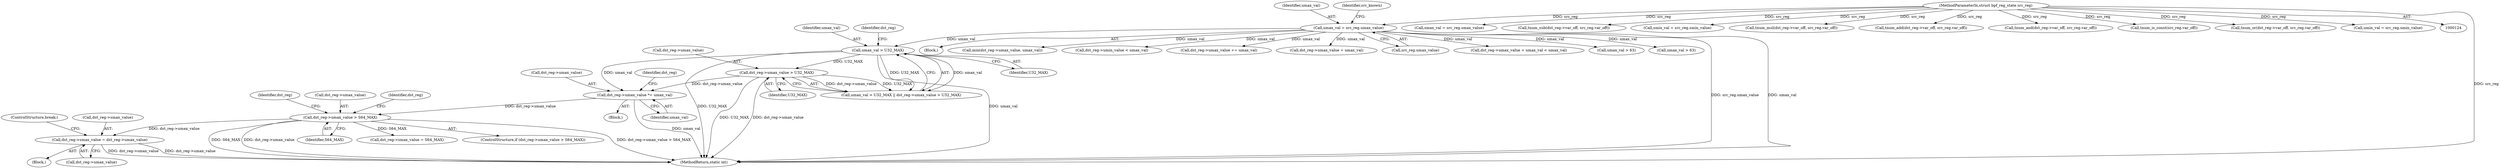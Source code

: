 digraph "0_linux_4374f256ce8182019353c0c639bb8d0695b4c941@pointer" {
"1000440" [label="(Call,dst_reg->smax_value = dst_reg->umax_value)"];
"1000415" [label="(Call,dst_reg->umax_value > S64_MAX)"];
"1000409" [label="(Call,dst_reg->umax_value *= umax_val)"];
"1000390" [label="(Call,umax_val > U32_MAX)"];
"1000176" [label="(Call,umax_val = src_reg.umax_value)"];
"1000128" [label="(MethodParameterIn,struct bpf_reg_state src_reg)"];
"1000393" [label="(Call,dst_reg->umax_value > U32_MAX)"];
"1000423" [label="(Identifier,dst_reg)"];
"1000166" [label="(Call,smax_val = src_reg.smax_value)"];
"1000129" [label="(Block,)"];
"1000128" [label="(MethodParameterIn,struct bpf_reg_state src_reg)"];
"1000492" [label="(Call,min(dst_reg->umax_value, umax_val))"];
"1000352" [label="(Call,tnum_sub(dst_reg->var_off, src_reg.var_off))"];
"1000397" [label="(Identifier,U32_MAX)"];
"1000393" [label="(Call,dst_reg->umax_value > U32_MAX)"];
"1000392" [label="(Identifier,U32_MAX)"];
"1000161" [label="(Call,smin_val = src_reg.smin_value)"];
"1000413" [label="(Identifier,umax_val)"];
"1000320" [label="(Call,dst_reg->umin_value < umax_val)"];
"1000365" [label="(Call,tnum_mul(dst_reg->var_off, src_reg.var_off))"];
"1000415" [label="(Call,dst_reg->umax_value > S64_MAX)"];
"1000176" [label="(Call,umax_val = src_reg.umax_value)"];
"1000177" [label="(Identifier,umax_val)"];
"1000416" [label="(Call,dst_reg->umax_value)"];
"1000395" [label="(Identifier,dst_reg)"];
"1000266" [label="(Call,dst_reg->umax_value += umax_val)"];
"1000394" [label="(Call,dst_reg->umax_value)"];
"1000447" [label="(ControlStructure,break;)"];
"1000435" [label="(Identifier,dst_reg)"];
"1000444" [label="(Call,dst_reg->umax_value)"];
"1000275" [label="(Call,tnum_add(dst_reg->var_off, src_reg.var_off))"];
"1000242" [label="(Call,dst_reg->umax_value + umax_val)"];
"1000472" [label="(Call,tnum_and(dst_reg->var_off, src_reg.var_off))"];
"1000391" [label="(Identifier,umax_val)"];
"1000440" [label="(Call,dst_reg->smax_value = dst_reg->umax_value)"];
"1000390" [label="(Call,umax_val > U32_MAX)"];
"1000417" [label="(Identifier,dst_reg)"];
"1000419" [label="(Identifier,S64_MAX)"];
"1000410" [label="(Call,dst_reg->umax_value)"];
"1000426" [label="(Call,dst_reg->smax_value = S64_MAX)"];
"1000389" [label="(Call,umax_val > U32_MAX || dst_reg->umax_value > U32_MAX)"];
"1000432" [label="(Block,)"];
"1000178" [label="(Call,src_reg.umax_value)"];
"1000195" [label="(Block,)"];
"1000769" [label="(MethodReturn,static int)"];
"1000182" [label="(Identifier,src_known)"];
"1000241" [label="(Call,dst_reg->umax_value + umax_val < umax_val)"];
"1000183" [label="(Call,tnum_is_const(src_reg.var_off))"];
"1000414" [label="(ControlStructure,if (dst_reg->umax_value > S64_MAX))"];
"1000409" [label="(Call,dst_reg->umax_value *= umax_val)"];
"1000561" [label="(Call,tnum_or(dst_reg->var_off, src_reg.var_off))"];
"1000171" [label="(Call,umin_val = src_reg.umin_value)"];
"1000441" [label="(Call,dst_reg->smax_value)"];
"1000702" [label="(Call,umax_val > 63)"];
"1000634" [label="(Call,umax_val > 63)"];
"1000440" -> "1000432"  [label="AST: "];
"1000440" -> "1000444"  [label="CFG: "];
"1000441" -> "1000440"  [label="AST: "];
"1000444" -> "1000440"  [label="AST: "];
"1000447" -> "1000440"  [label="CFG: "];
"1000440" -> "1000769"  [label="DDG: dst_reg->smax_value"];
"1000440" -> "1000769"  [label="DDG: dst_reg->umax_value"];
"1000415" -> "1000440"  [label="DDG: dst_reg->umax_value"];
"1000415" -> "1000414"  [label="AST: "];
"1000415" -> "1000419"  [label="CFG: "];
"1000416" -> "1000415"  [label="AST: "];
"1000419" -> "1000415"  [label="AST: "];
"1000423" -> "1000415"  [label="CFG: "];
"1000435" -> "1000415"  [label="CFG: "];
"1000415" -> "1000769"  [label="DDG: dst_reg->umax_value"];
"1000415" -> "1000769"  [label="DDG: dst_reg->umax_value > S64_MAX"];
"1000415" -> "1000769"  [label="DDG: S64_MAX"];
"1000409" -> "1000415"  [label="DDG: dst_reg->umax_value"];
"1000415" -> "1000426"  [label="DDG: S64_MAX"];
"1000409" -> "1000195"  [label="AST: "];
"1000409" -> "1000413"  [label="CFG: "];
"1000410" -> "1000409"  [label="AST: "];
"1000413" -> "1000409"  [label="AST: "];
"1000417" -> "1000409"  [label="CFG: "];
"1000409" -> "1000769"  [label="DDG: umax_val"];
"1000390" -> "1000409"  [label="DDG: umax_val"];
"1000393" -> "1000409"  [label="DDG: dst_reg->umax_value"];
"1000390" -> "1000389"  [label="AST: "];
"1000390" -> "1000392"  [label="CFG: "];
"1000391" -> "1000390"  [label="AST: "];
"1000392" -> "1000390"  [label="AST: "];
"1000395" -> "1000390"  [label="CFG: "];
"1000389" -> "1000390"  [label="CFG: "];
"1000390" -> "1000769"  [label="DDG: U32_MAX"];
"1000390" -> "1000769"  [label="DDG: umax_val"];
"1000390" -> "1000389"  [label="DDG: umax_val"];
"1000390" -> "1000389"  [label="DDG: U32_MAX"];
"1000176" -> "1000390"  [label="DDG: umax_val"];
"1000390" -> "1000393"  [label="DDG: U32_MAX"];
"1000176" -> "1000129"  [label="AST: "];
"1000176" -> "1000178"  [label="CFG: "];
"1000177" -> "1000176"  [label="AST: "];
"1000178" -> "1000176"  [label="AST: "];
"1000182" -> "1000176"  [label="CFG: "];
"1000176" -> "1000769"  [label="DDG: src_reg.umax_value"];
"1000176" -> "1000769"  [label="DDG: umax_val"];
"1000128" -> "1000176"  [label="DDG: src_reg"];
"1000176" -> "1000241"  [label="DDG: umax_val"];
"1000176" -> "1000242"  [label="DDG: umax_val"];
"1000176" -> "1000266"  [label="DDG: umax_val"];
"1000176" -> "1000320"  [label="DDG: umax_val"];
"1000176" -> "1000492"  [label="DDG: umax_val"];
"1000176" -> "1000634"  [label="DDG: umax_val"];
"1000176" -> "1000702"  [label="DDG: umax_val"];
"1000128" -> "1000124"  [label="AST: "];
"1000128" -> "1000769"  [label="DDG: src_reg"];
"1000128" -> "1000161"  [label="DDG: src_reg"];
"1000128" -> "1000166"  [label="DDG: src_reg"];
"1000128" -> "1000171"  [label="DDG: src_reg"];
"1000128" -> "1000183"  [label="DDG: src_reg"];
"1000128" -> "1000275"  [label="DDG: src_reg"];
"1000128" -> "1000352"  [label="DDG: src_reg"];
"1000128" -> "1000365"  [label="DDG: src_reg"];
"1000128" -> "1000472"  [label="DDG: src_reg"];
"1000128" -> "1000561"  [label="DDG: src_reg"];
"1000393" -> "1000389"  [label="AST: "];
"1000393" -> "1000397"  [label="CFG: "];
"1000394" -> "1000393"  [label="AST: "];
"1000397" -> "1000393"  [label="AST: "];
"1000389" -> "1000393"  [label="CFG: "];
"1000393" -> "1000769"  [label="DDG: U32_MAX"];
"1000393" -> "1000769"  [label="DDG: dst_reg->umax_value"];
"1000393" -> "1000389"  [label="DDG: dst_reg->umax_value"];
"1000393" -> "1000389"  [label="DDG: U32_MAX"];
}
